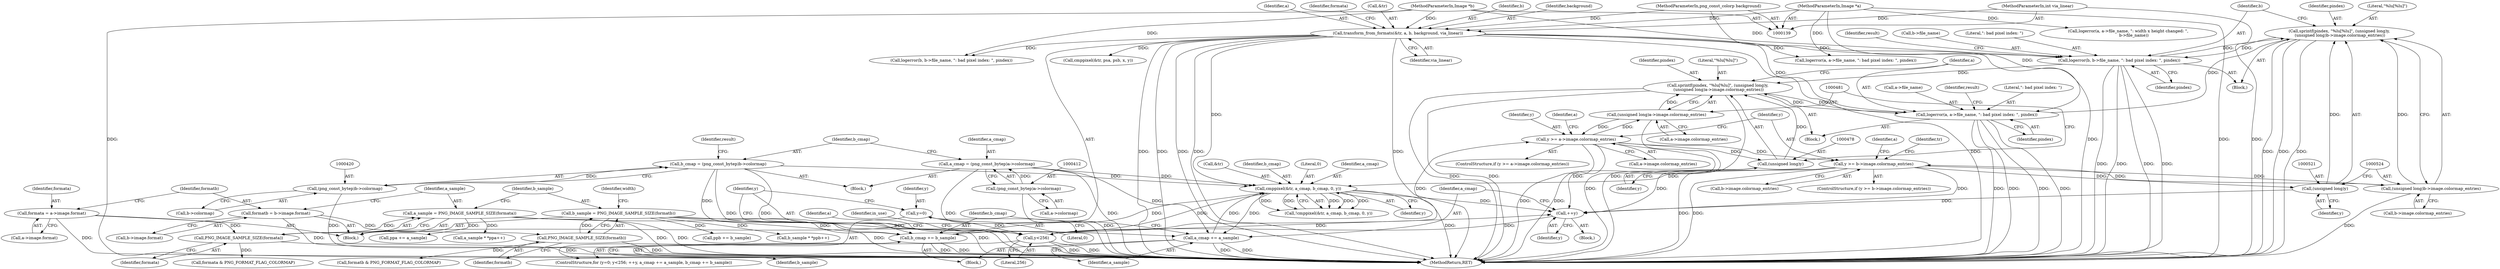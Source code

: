 digraph "0_Android_9d4853418ab2f754c2b63e091c29c5529b8b86ca_27@API" {
"1000517" [label="(Call,sprintf(pindex, \"%lu[%lu]\", (unsigned long)y,\n (unsigned long)b->image.colormap_entries))"];
"1000487" [label="(Call,logerror(a, a->file_name, \": bad pixel index: \", pindex))"];
"1000247" [label="(Call,transform_from_formats(&tr, a, b, background, via_linear))"];
"1000140" [label="(MethodParameterIn,Image *a)"];
"1000141" [label="(MethodParameterIn,Image *b)"];
"1000143" [label="(MethodParameterIn,png_const_colorp background)"];
"1000142" [label="(MethodParameterIn,int via_linear)"];
"1000474" [label="(Call,sprintf(pindex, \"%lu[%lu]\", (unsigned long)y,\n (unsigned long)a->image.colormap_entries))"];
"1000530" [label="(Call,logerror(b, b->file_name, \": bad pixel index: \", pindex))"];
"1000517" [label="(Call,sprintf(pindex, \"%lu[%lu]\", (unsigned long)y,\n (unsigned long)b->image.colormap_entries))"];
"1000520" [label="(Call,(unsigned long)y)"];
"1000499" [label="(Call,y >= b->image.colormap_entries)"];
"1000456" [label="(Call,y >= a->image.colormap_entries)"];
"1000437" [label="(Call,y<256)"];
"1000441" [label="(Call,++y)"];
"1000477" [label="(Call,(unsigned long)y)"];
"1000543" [label="(Call,cmppixel(&tr, a_cmap, b_cmap, 0, y))"];
"1000444" [label="(Call,a_cmap += a_sample)"];
"1000206" [label="(Call,a_sample = PNG_IMAGE_SAMPLE_SIZE(formata))"];
"1000208" [label="(Call,PNG_IMAGE_SAMPLE_SIZE(formata))"];
"1000190" [label="(Call,formata = a->image.format)"];
"1000409" [label="(Call,a_cmap = (png_const_bytep)a->colormap)"];
"1000411" [label="(Call,(png_const_bytep)a->colormap)"];
"1000417" [label="(Call,b_cmap = (png_const_bytep)b->colormap)"];
"1000419" [label="(Call,(png_const_bytep)b->colormap)"];
"1000447" [label="(Call,b_cmap += b_sample)"];
"1000211" [label="(Call,b_sample = PNG_IMAGE_SAMPLE_SIZE(formatb))"];
"1000213" [label="(Call,PNG_IMAGE_SAMPLE_SIZE(formatb))"];
"1000198" [label="(Call,formatb = b->image.format)"];
"1000434" [label="(Call,y=0)"];
"1000480" [label="(Call,(unsigned long)a->image.colormap_entries)"];
"1000523" [label="(Call,(unsigned long)b->image.colormap_entries)"];
"1000224" [label="(Identifier,width)"];
"1000438" [label="(Identifier,y)"];
"1000443" [label="(Block,)"];
"1000523" [label="(Call,(unsigned long)b->image.colormap_entries)"];
"1000544" [label="(Call,&tr)"];
"1000252" [label="(Identifier,background)"];
"1000536" [label="(Identifier,pindex)"];
"1000881" [label="(Call,b_sample * *ppb++)"];
"1000492" [label="(Literal,\": bad pixel index: \")"];
"1000458" [label="(Call,a->image.colormap_entries)"];
"1000257" [label="(Call,formata & PNG_FORMAT_FLAG_COLORMAP)"];
"1000250" [label="(Identifier,a)"];
"1000417" [label="(Call,b_cmap = (png_const_bytep)b->colormap)"];
"1000442" [label="(Identifier,y)"];
"1000547" [label="(Identifier,b_cmap)"];
"1000472" [label="(Block,)"];
"1000498" [label="(ControlStructure,if (y >= b->image.colormap_entries))"];
"1000548" [label="(Literal,0)"];
"1000213" [label="(Call,PNG_IMAGE_SAMPLE_SIZE(formatb))"];
"1000519" [label="(Literal,\"%lu[%lu]\")"];
"1000456" [label="(Call,y >= a->image.colormap_entries)"];
"1000434" [label="(Call,y=0)"];
"1000426" [label="(Identifier,result)"];
"1000199" [label="(Identifier,formatb)"];
"1000209" [label="(Identifier,formata)"];
"1000520" [label="(Call,(unsigned long)y)"];
"1000258" [label="(Identifier,formata)"];
"1000671" [label="(Call,logerror(b, b->file_name, \": bad pixel index: \", pindex))"];
"1000517" [label="(Call,sprintf(pindex, \"%lu[%lu]\", (unsigned long)y,\n (unsigned long)b->image.colormap_entries))"];
"1000542" [label="(Call,!cmppixel(&tr, a_cmap, b_cmap, 0, y))"];
"1000480" [label="(Call,(unsigned long)a->image.colormap_entries)"];
"1000253" [label="(Identifier,via_linear)"];
"1000212" [label="(Identifier,b_sample)"];
"1000433" [label="(ControlStructure,for (y=0; y<256; ++y, a_cmap += a_sample, b_cmap += b_sample))"];
"1000439" [label="(Literal,256)"];
"1000191" [label="(Identifier,formata)"];
"1000140" [label="(MethodParameterIn,Image *a)"];
"1000198" [label="(Call,formatb = b->image.format)"];
"1000418" [label="(Identifier,b_cmap)"];
"1000419" [label="(Call,(png_const_bytep)b->colormap)"];
"1000144" [label="(Block,)"];
"1000500" [label="(Identifier,y)"];
"1000410" [label="(Identifier,a_cmap)"];
"1000446" [label="(Identifier,a_sample)"];
"1000437" [label="(Call,y<256)"];
"1000866" [label="(Call,ppa += a_sample)"];
"1000530" [label="(Call,logerror(b, b->file_name, \": bad pixel index: \", pindex))"];
"1000543" [label="(Call,cmppixel(&tr, a_cmap, b_cmap, 0, y))"];
"1000511" [label="(Identifier,a)"];
"1000448" [label="(Identifier,b_cmap)"];
"1000549" [label="(Identifier,y)"];
"1000474" [label="(Call,sprintf(pindex, \"%lu[%lu]\", (unsigned long)y,\n (unsigned long)a->image.colormap_entries))"];
"1000444" [label="(Call,a_cmap += a_sample)"];
"1000493" [label="(Identifier,pindex)"];
"1000143" [label="(MethodParameterIn,png_const_colorp background)"];
"1000190" [label="(Call,formata = a->image.format)"];
"1000532" [label="(Call,b->file_name)"];
"1000452" [label="(Identifier,in_use)"];
"1000440" [label="(Block,)"];
"1000409" [label="(Call,a_cmap = (png_const_bytep)a->colormap)"];
"1000455" [label="(ControlStructure,if (y >= a->image.colormap_entries))"];
"1000488" [label="(Identifier,a)"];
"1000535" [label="(Literal,\": bad pixel index: \")"];
"1000476" [label="(Literal,\"%lu[%lu]\")"];
"1000499" [label="(Call,y >= b->image.colormap_entries)"];
"1000856" [label="(Call,a_sample * *ppa++)"];
"1000141" [label="(MethodParameterIn,Image *b)"];
"1000641" [label="(Call,logerror(a, a->file_name, \": bad pixel index: \", pindex))"];
"1000891" [label="(Call,ppb += b_sample)"];
"1000200" [label="(Call,b->image.format)"];
"1000411" [label="(Call,(png_const_bytep)a->colormap)"];
"1000525" [label="(Call,b->image.colormap_entries)"];
"1000435" [label="(Identifier,y)"];
"1000447" [label="(Call,b_cmap += b_sample)"];
"1000142" [label="(MethodParameterIn,int via_linear)"];
"1000269" [label="(Call,formatb & PNG_FORMAT_FLAG_COLORMAP)"];
"1000489" [label="(Call,a->file_name)"];
"1000441" [label="(Call,++y)"];
"1000211" [label="(Call,b_sample = PNG_IMAGE_SAMPLE_SIZE(formatb))"];
"1000531" [label="(Identifier,b)"];
"1000475" [label="(Identifier,pindex)"];
"1000248" [label="(Call,&tr)"];
"1000468" [label="(Identifier,a)"];
"1000407" [label="(Block,)"];
"1000546" [label="(Identifier,a_cmap)"];
"1000522" [label="(Identifier,y)"];
"1000518" [label="(Identifier,pindex)"];
"1000479" [label="(Identifier,y)"];
"1000238" [label="(Call,logerror(a, a->file_name, \": width x height changed: \",\n         b->file_name))"];
"1000538" [label="(Identifier,result)"];
"1000445" [label="(Identifier,a_cmap)"];
"1000545" [label="(Identifier,tr)"];
"1001128" [label="(MethodReturn,RET)"];
"1000495" [label="(Identifier,result)"];
"1000449" [label="(Identifier,b_sample)"];
"1000207" [label="(Identifier,a_sample)"];
"1000192" [label="(Call,a->image.format)"];
"1000477" [label="(Call,(unsigned long)y)"];
"1000436" [label="(Literal,0)"];
"1000247" [label="(Call,transform_from_formats(&tr, a, b, background, via_linear))"];
"1000251" [label="(Identifier,b)"];
"1000214" [label="(Identifier,formatb)"];
"1000457" [label="(Identifier,y)"];
"1001059" [label="(Call,cmppixel(&tr, psa, psb, x, y))"];
"1000501" [label="(Call,b->image.colormap_entries)"];
"1000487" [label="(Call,logerror(a, a->file_name, \": bad pixel index: \", pindex))"];
"1000515" [label="(Block,)"];
"1000413" [label="(Call,a->colormap)"];
"1000206" [label="(Call,a_sample = PNG_IMAGE_SAMPLE_SIZE(formata))"];
"1000482" [label="(Call,a->image.colormap_entries)"];
"1000556" [label="(Identifier,a)"];
"1000421" [label="(Call,b->colormap)"];
"1000208" [label="(Call,PNG_IMAGE_SAMPLE_SIZE(formata))"];
"1000517" -> "1000515"  [label="AST: "];
"1000517" -> "1000523"  [label="CFG: "];
"1000518" -> "1000517"  [label="AST: "];
"1000519" -> "1000517"  [label="AST: "];
"1000520" -> "1000517"  [label="AST: "];
"1000523" -> "1000517"  [label="AST: "];
"1000531" -> "1000517"  [label="CFG: "];
"1000517" -> "1001128"  [label="DDG: "];
"1000517" -> "1001128"  [label="DDG: "];
"1000517" -> "1001128"  [label="DDG: "];
"1000487" -> "1000517"  [label="DDG: "];
"1000530" -> "1000517"  [label="DDG: "];
"1000520" -> "1000517"  [label="DDG: "];
"1000523" -> "1000517"  [label="DDG: "];
"1000517" -> "1000530"  [label="DDG: "];
"1000487" -> "1000472"  [label="AST: "];
"1000487" -> "1000493"  [label="CFG: "];
"1000488" -> "1000487"  [label="AST: "];
"1000489" -> "1000487"  [label="AST: "];
"1000492" -> "1000487"  [label="AST: "];
"1000493" -> "1000487"  [label="AST: "];
"1000495" -> "1000487"  [label="CFG: "];
"1000487" -> "1001128"  [label="DDG: "];
"1000487" -> "1001128"  [label="DDG: "];
"1000487" -> "1001128"  [label="DDG: "];
"1000487" -> "1001128"  [label="DDG: "];
"1000487" -> "1000474"  [label="DDG: "];
"1000247" -> "1000487"  [label="DDG: "];
"1000140" -> "1000487"  [label="DDG: "];
"1000474" -> "1000487"  [label="DDG: "];
"1000247" -> "1000144"  [label="AST: "];
"1000247" -> "1000253"  [label="CFG: "];
"1000248" -> "1000247"  [label="AST: "];
"1000250" -> "1000247"  [label="AST: "];
"1000251" -> "1000247"  [label="AST: "];
"1000252" -> "1000247"  [label="AST: "];
"1000253" -> "1000247"  [label="AST: "];
"1000258" -> "1000247"  [label="CFG: "];
"1000247" -> "1001128"  [label="DDG: "];
"1000247" -> "1001128"  [label="DDG: "];
"1000247" -> "1001128"  [label="DDG: "];
"1000247" -> "1001128"  [label="DDG: "];
"1000247" -> "1001128"  [label="DDG: "];
"1000247" -> "1001128"  [label="DDG: "];
"1000140" -> "1000247"  [label="DDG: "];
"1000141" -> "1000247"  [label="DDG: "];
"1000143" -> "1000247"  [label="DDG: "];
"1000142" -> "1000247"  [label="DDG: "];
"1000247" -> "1000530"  [label="DDG: "];
"1000247" -> "1000543"  [label="DDG: "];
"1000247" -> "1000641"  [label="DDG: "];
"1000247" -> "1000671"  [label="DDG: "];
"1000247" -> "1001059"  [label="DDG: "];
"1000140" -> "1000139"  [label="AST: "];
"1000140" -> "1001128"  [label="DDG: "];
"1000140" -> "1000238"  [label="DDG: "];
"1000140" -> "1000641"  [label="DDG: "];
"1000141" -> "1000139"  [label="AST: "];
"1000141" -> "1001128"  [label="DDG: "];
"1000141" -> "1000530"  [label="DDG: "];
"1000141" -> "1000671"  [label="DDG: "];
"1000143" -> "1000139"  [label="AST: "];
"1000143" -> "1001128"  [label="DDG: "];
"1000142" -> "1000139"  [label="AST: "];
"1000142" -> "1001128"  [label="DDG: "];
"1000474" -> "1000472"  [label="AST: "];
"1000474" -> "1000480"  [label="CFG: "];
"1000475" -> "1000474"  [label="AST: "];
"1000476" -> "1000474"  [label="AST: "];
"1000477" -> "1000474"  [label="AST: "];
"1000480" -> "1000474"  [label="AST: "];
"1000488" -> "1000474"  [label="CFG: "];
"1000474" -> "1001128"  [label="DDG: "];
"1000474" -> "1001128"  [label="DDG: "];
"1000474" -> "1001128"  [label="DDG: "];
"1000530" -> "1000474"  [label="DDG: "];
"1000477" -> "1000474"  [label="DDG: "];
"1000480" -> "1000474"  [label="DDG: "];
"1000530" -> "1000515"  [label="AST: "];
"1000530" -> "1000536"  [label="CFG: "];
"1000531" -> "1000530"  [label="AST: "];
"1000532" -> "1000530"  [label="AST: "];
"1000535" -> "1000530"  [label="AST: "];
"1000536" -> "1000530"  [label="AST: "];
"1000538" -> "1000530"  [label="CFG: "];
"1000530" -> "1001128"  [label="DDG: "];
"1000530" -> "1001128"  [label="DDG: "];
"1000530" -> "1001128"  [label="DDG: "];
"1000530" -> "1001128"  [label="DDG: "];
"1000520" -> "1000522"  [label="CFG: "];
"1000521" -> "1000520"  [label="AST: "];
"1000522" -> "1000520"  [label="AST: "];
"1000524" -> "1000520"  [label="CFG: "];
"1000520" -> "1000441"  [label="DDG: "];
"1000499" -> "1000520"  [label="DDG: "];
"1000499" -> "1000498"  [label="AST: "];
"1000499" -> "1000501"  [label="CFG: "];
"1000500" -> "1000499"  [label="AST: "];
"1000501" -> "1000499"  [label="AST: "];
"1000511" -> "1000499"  [label="CFG: "];
"1000545" -> "1000499"  [label="CFG: "];
"1000499" -> "1001128"  [label="DDG: "];
"1000499" -> "1001128"  [label="DDG: "];
"1000499" -> "1000441"  [label="DDG: "];
"1000456" -> "1000499"  [label="DDG: "];
"1000523" -> "1000499"  [label="DDG: "];
"1000499" -> "1000523"  [label="DDG: "];
"1000499" -> "1000543"  [label="DDG: "];
"1000456" -> "1000455"  [label="AST: "];
"1000456" -> "1000458"  [label="CFG: "];
"1000457" -> "1000456"  [label="AST: "];
"1000458" -> "1000456"  [label="AST: "];
"1000468" -> "1000456"  [label="CFG: "];
"1000500" -> "1000456"  [label="CFG: "];
"1000456" -> "1001128"  [label="DDG: "];
"1000456" -> "1001128"  [label="DDG: "];
"1000456" -> "1000441"  [label="DDG: "];
"1000437" -> "1000456"  [label="DDG: "];
"1000480" -> "1000456"  [label="DDG: "];
"1000456" -> "1000477"  [label="DDG: "];
"1000456" -> "1000480"  [label="DDG: "];
"1000437" -> "1000433"  [label="AST: "];
"1000437" -> "1000439"  [label="CFG: "];
"1000438" -> "1000437"  [label="AST: "];
"1000439" -> "1000437"  [label="AST: "];
"1000452" -> "1000437"  [label="CFG: "];
"1000556" -> "1000437"  [label="CFG: "];
"1000437" -> "1001128"  [label="DDG: "];
"1000437" -> "1001128"  [label="DDG: "];
"1000441" -> "1000437"  [label="DDG: "];
"1000434" -> "1000437"  [label="DDG: "];
"1000437" -> "1000441"  [label="DDG: "];
"1000441" -> "1000440"  [label="AST: "];
"1000441" -> "1000442"  [label="CFG: "];
"1000442" -> "1000441"  [label="AST: "];
"1000445" -> "1000441"  [label="CFG: "];
"1000477" -> "1000441"  [label="DDG: "];
"1000543" -> "1000441"  [label="DDG: "];
"1000477" -> "1000479"  [label="CFG: "];
"1000478" -> "1000477"  [label="AST: "];
"1000479" -> "1000477"  [label="AST: "];
"1000481" -> "1000477"  [label="CFG: "];
"1000543" -> "1000542"  [label="AST: "];
"1000543" -> "1000549"  [label="CFG: "];
"1000544" -> "1000543"  [label="AST: "];
"1000546" -> "1000543"  [label="AST: "];
"1000547" -> "1000543"  [label="AST: "];
"1000548" -> "1000543"  [label="AST: "];
"1000549" -> "1000543"  [label="AST: "];
"1000542" -> "1000543"  [label="CFG: "];
"1000543" -> "1001128"  [label="DDG: "];
"1000543" -> "1000444"  [label="DDG: "];
"1000543" -> "1000447"  [label="DDG: "];
"1000543" -> "1000542"  [label="DDG: "];
"1000543" -> "1000542"  [label="DDG: "];
"1000543" -> "1000542"  [label="DDG: "];
"1000543" -> "1000542"  [label="DDG: "];
"1000543" -> "1000542"  [label="DDG: "];
"1000444" -> "1000543"  [label="DDG: "];
"1000409" -> "1000543"  [label="DDG: "];
"1000417" -> "1000543"  [label="DDG: "];
"1000447" -> "1000543"  [label="DDG: "];
"1000444" -> "1000443"  [label="AST: "];
"1000444" -> "1000446"  [label="CFG: "];
"1000445" -> "1000444"  [label="AST: "];
"1000446" -> "1000444"  [label="AST: "];
"1000448" -> "1000444"  [label="CFG: "];
"1000444" -> "1001128"  [label="DDG: "];
"1000444" -> "1001128"  [label="DDG: "];
"1000206" -> "1000444"  [label="DDG: "];
"1000409" -> "1000444"  [label="DDG: "];
"1000206" -> "1000144"  [label="AST: "];
"1000206" -> "1000208"  [label="CFG: "];
"1000207" -> "1000206"  [label="AST: "];
"1000208" -> "1000206"  [label="AST: "];
"1000212" -> "1000206"  [label="CFG: "];
"1000206" -> "1001128"  [label="DDG: "];
"1000206" -> "1001128"  [label="DDG: "];
"1000208" -> "1000206"  [label="DDG: "];
"1000206" -> "1000856"  [label="DDG: "];
"1000206" -> "1000866"  [label="DDG: "];
"1000208" -> "1000209"  [label="CFG: "];
"1000209" -> "1000208"  [label="AST: "];
"1000208" -> "1001128"  [label="DDG: "];
"1000190" -> "1000208"  [label="DDG: "];
"1000208" -> "1000257"  [label="DDG: "];
"1000190" -> "1000144"  [label="AST: "];
"1000190" -> "1000192"  [label="CFG: "];
"1000191" -> "1000190"  [label="AST: "];
"1000192" -> "1000190"  [label="AST: "];
"1000199" -> "1000190"  [label="CFG: "];
"1000190" -> "1001128"  [label="DDG: "];
"1000409" -> "1000407"  [label="AST: "];
"1000409" -> "1000411"  [label="CFG: "];
"1000410" -> "1000409"  [label="AST: "];
"1000411" -> "1000409"  [label="AST: "];
"1000418" -> "1000409"  [label="CFG: "];
"1000409" -> "1001128"  [label="DDG: "];
"1000409" -> "1001128"  [label="DDG: "];
"1000411" -> "1000409"  [label="DDG: "];
"1000411" -> "1000413"  [label="CFG: "];
"1000412" -> "1000411"  [label="AST: "];
"1000413" -> "1000411"  [label="AST: "];
"1000411" -> "1001128"  [label="DDG: "];
"1000417" -> "1000407"  [label="AST: "];
"1000417" -> "1000419"  [label="CFG: "];
"1000418" -> "1000417"  [label="AST: "];
"1000419" -> "1000417"  [label="AST: "];
"1000426" -> "1000417"  [label="CFG: "];
"1000417" -> "1001128"  [label="DDG: "];
"1000417" -> "1001128"  [label="DDG: "];
"1000419" -> "1000417"  [label="DDG: "];
"1000417" -> "1000447"  [label="DDG: "];
"1000419" -> "1000421"  [label="CFG: "];
"1000420" -> "1000419"  [label="AST: "];
"1000421" -> "1000419"  [label="AST: "];
"1000419" -> "1001128"  [label="DDG: "];
"1000447" -> "1000443"  [label="AST: "];
"1000447" -> "1000449"  [label="CFG: "];
"1000448" -> "1000447"  [label="AST: "];
"1000449" -> "1000447"  [label="AST: "];
"1000438" -> "1000447"  [label="CFG: "];
"1000447" -> "1001128"  [label="DDG: "];
"1000447" -> "1001128"  [label="DDG: "];
"1000211" -> "1000447"  [label="DDG: "];
"1000211" -> "1000144"  [label="AST: "];
"1000211" -> "1000213"  [label="CFG: "];
"1000212" -> "1000211"  [label="AST: "];
"1000213" -> "1000211"  [label="AST: "];
"1000224" -> "1000211"  [label="CFG: "];
"1000211" -> "1001128"  [label="DDG: "];
"1000211" -> "1001128"  [label="DDG: "];
"1000213" -> "1000211"  [label="DDG: "];
"1000211" -> "1000881"  [label="DDG: "];
"1000211" -> "1000891"  [label="DDG: "];
"1000213" -> "1000214"  [label="CFG: "];
"1000214" -> "1000213"  [label="AST: "];
"1000213" -> "1001128"  [label="DDG: "];
"1000198" -> "1000213"  [label="DDG: "];
"1000213" -> "1000269"  [label="DDG: "];
"1000198" -> "1000144"  [label="AST: "];
"1000198" -> "1000200"  [label="CFG: "];
"1000199" -> "1000198"  [label="AST: "];
"1000200" -> "1000198"  [label="AST: "];
"1000207" -> "1000198"  [label="CFG: "];
"1000198" -> "1001128"  [label="DDG: "];
"1000434" -> "1000433"  [label="AST: "];
"1000434" -> "1000436"  [label="CFG: "];
"1000435" -> "1000434"  [label="AST: "];
"1000436" -> "1000434"  [label="AST: "];
"1000438" -> "1000434"  [label="CFG: "];
"1000480" -> "1000482"  [label="CFG: "];
"1000481" -> "1000480"  [label="AST: "];
"1000482" -> "1000480"  [label="AST: "];
"1000480" -> "1001128"  [label="DDG: "];
"1000523" -> "1000525"  [label="CFG: "];
"1000524" -> "1000523"  [label="AST: "];
"1000525" -> "1000523"  [label="AST: "];
"1000523" -> "1001128"  [label="DDG: "];
}

